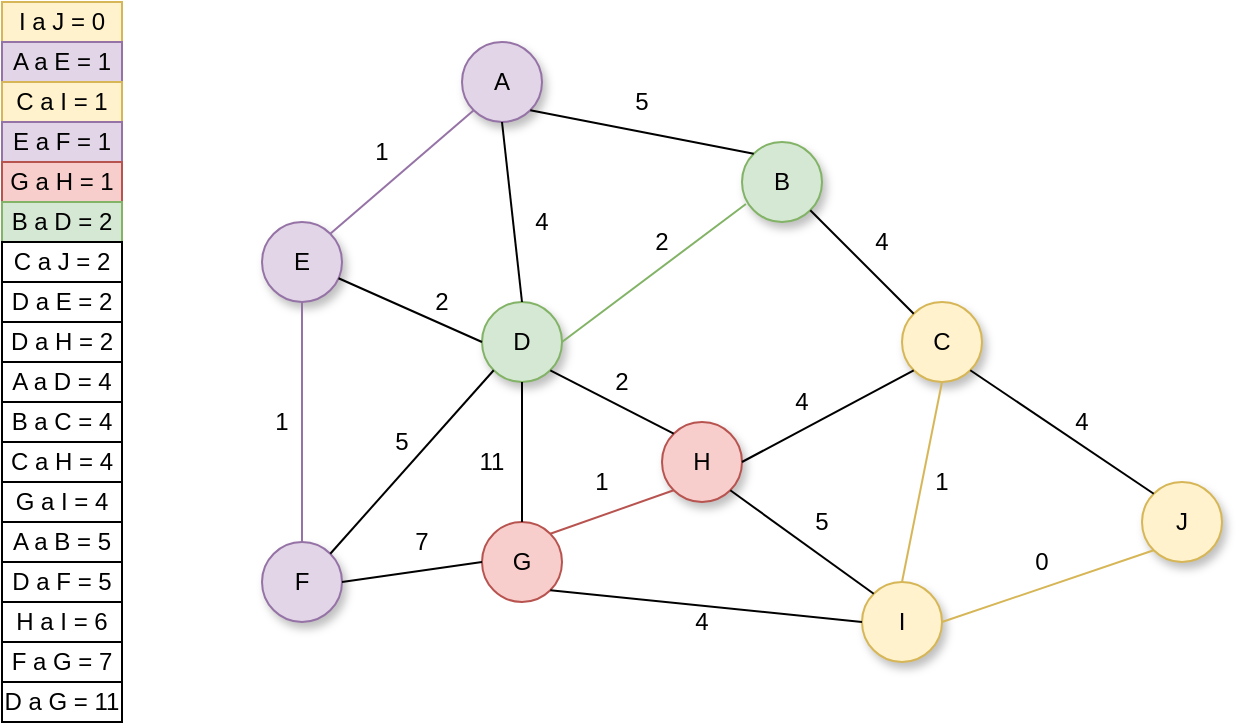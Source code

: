 <mxfile version="13.3.9" type="device"><diagram id="WfM65lhACO_H__CKuHZ-" name="Página-1"><mxGraphModel dx="835" dy="406" grid="1" gridSize="10" guides="1" tooltips="1" connect="1" arrows="1" fold="1" page="1" pageScale="1" pageWidth="850" pageHeight="1100" math="0" shadow="0"><root><mxCell id="0"/><mxCell id="1" parent="0"/><mxCell id="Jac7VLMFXZO0448CB0tv-1" value="" style="ellipse;whiteSpace=wrap;html=1;aspect=fixed;fillColor=#e1d5e7;strokeColor=#9673a6;shadow=1;" parent="1" vertex="1"><mxGeometry x="420" y="430" width="40" height="40" as="geometry"/></mxCell><mxCell id="Jac7VLMFXZO0448CB0tv-2" value="A" style="text;html=1;strokeColor=none;fillColor=none;align=center;verticalAlign=middle;whiteSpace=wrap;rounded=0;shadow=0;" parent="1" vertex="1"><mxGeometry x="430" y="440" width="20" height="20" as="geometry"/></mxCell><mxCell id="Jac7VLMFXZO0448CB0tv-3" value="" style="ellipse;whiteSpace=wrap;html=1;aspect=fixed;fillColor=#d5e8d4;strokeColor=#82b366;shadow=1;" parent="1" vertex="1"><mxGeometry x="560" y="480" width="40" height="40" as="geometry"/></mxCell><mxCell id="Jac7VLMFXZO0448CB0tv-4" value="B" style="text;html=1;strokeColor=none;fillColor=none;align=center;verticalAlign=middle;whiteSpace=wrap;rounded=0;shadow=0;" parent="1" vertex="1"><mxGeometry x="570" y="490" width="20" height="20" as="geometry"/></mxCell><mxCell id="Jac7VLMFXZO0448CB0tv-5" value="" style="ellipse;whiteSpace=wrap;html=1;aspect=fixed;fillColor=#e1d5e7;strokeColor=#9673a6;shadow=1;" parent="1" vertex="1"><mxGeometry x="320" y="520" width="40" height="40" as="geometry"/></mxCell><mxCell id="Jac7VLMFXZO0448CB0tv-6" value="E" style="text;html=1;strokeColor=none;fillColor=none;align=center;verticalAlign=middle;whiteSpace=wrap;rounded=0;shadow=0;" parent="1" vertex="1"><mxGeometry x="330" y="530" width="20" height="20" as="geometry"/></mxCell><mxCell id="Jac7VLMFXZO0448CB0tv-7" value="" style="ellipse;whiteSpace=wrap;html=1;aspect=fixed;fillColor=#d5e8d4;strokeColor=#82b366;shadow=1;" parent="1" vertex="1"><mxGeometry x="430" y="560" width="40" height="40" as="geometry"/></mxCell><mxCell id="Jac7VLMFXZO0448CB0tv-8" value="D" style="text;html=1;strokeColor=none;fillColor=none;align=center;verticalAlign=middle;whiteSpace=wrap;rounded=0;shadow=0;" parent="1" vertex="1"><mxGeometry x="440" y="570" width="20" height="20" as="geometry"/></mxCell><mxCell id="Jac7VLMFXZO0448CB0tv-9" value="" style="ellipse;whiteSpace=wrap;html=1;aspect=fixed;fillColor=#e1d5e7;strokeColor=#9673a6;shadow=1;" parent="1" vertex="1"><mxGeometry x="320" y="680" width="40" height="40" as="geometry"/></mxCell><mxCell id="Jac7VLMFXZO0448CB0tv-10" value="F" style="text;html=1;strokeColor=none;fillColor=none;align=center;verticalAlign=middle;whiteSpace=wrap;rounded=0;shadow=0;" parent="1" vertex="1"><mxGeometry x="330" y="690" width="20" height="20" as="geometry"/></mxCell><mxCell id="Jac7VLMFXZO0448CB0tv-11" value="" style="ellipse;whiteSpace=wrap;html=1;aspect=fixed;fillColor=#f8cecc;strokeColor=#b85450;shadow=0;" parent="1" vertex="1"><mxGeometry x="430" y="670" width="40" height="40" as="geometry"/></mxCell><mxCell id="Jac7VLMFXZO0448CB0tv-12" value="G" style="text;html=1;strokeColor=none;fillColor=none;align=center;verticalAlign=middle;whiteSpace=wrap;rounded=0;shadow=1;" parent="1" vertex="1"><mxGeometry x="440" y="680" width="20" height="20" as="geometry"/></mxCell><mxCell id="Jac7VLMFXZO0448CB0tv-13" value="" style="ellipse;whiteSpace=wrap;html=1;aspect=fixed;fillColor=#f8cecc;strokeColor=#b85450;shadow=1;" parent="1" vertex="1"><mxGeometry x="520" y="620" width="40" height="40" as="geometry"/></mxCell><mxCell id="Jac7VLMFXZO0448CB0tv-14" value="H" style="text;html=1;strokeColor=none;fillColor=none;align=center;verticalAlign=middle;whiteSpace=wrap;rounded=0;shadow=0;" parent="1" vertex="1"><mxGeometry x="530" y="630" width="20" height="20" as="geometry"/></mxCell><mxCell id="Jac7VLMFXZO0448CB0tv-15" value="" style="ellipse;whiteSpace=wrap;html=1;aspect=fixed;fillColor=#fff2cc;strokeColor=#d6b656;shadow=1;" parent="1" vertex="1"><mxGeometry x="640" y="560" width="40" height="40" as="geometry"/></mxCell><mxCell id="Jac7VLMFXZO0448CB0tv-16" value="C" style="text;html=1;strokeColor=none;fillColor=none;align=center;verticalAlign=middle;whiteSpace=wrap;rounded=0;shadow=1;" parent="1" vertex="1"><mxGeometry x="650" y="570" width="20" height="20" as="geometry"/></mxCell><mxCell id="Jac7VLMFXZO0448CB0tv-17" value="" style="ellipse;whiteSpace=wrap;html=1;aspect=fixed;fillColor=#fff2cc;strokeColor=#d6b656;shadow=1;" parent="1" vertex="1"><mxGeometry x="620" y="700" width="40" height="40" as="geometry"/></mxCell><mxCell id="Jac7VLMFXZO0448CB0tv-18" value="I" style="text;html=1;strokeColor=none;fillColor=none;align=center;verticalAlign=middle;whiteSpace=wrap;rounded=0;shadow=1;" parent="1" vertex="1"><mxGeometry x="630" y="710" width="20" height="20" as="geometry"/></mxCell><mxCell id="Jac7VLMFXZO0448CB0tv-19" value="" style="ellipse;whiteSpace=wrap;html=1;aspect=fixed;fillColor=#fff2cc;strokeColor=#d6b656;shadow=1;" parent="1" vertex="1"><mxGeometry x="760" y="650" width="40" height="40" as="geometry"/></mxCell><mxCell id="Jac7VLMFXZO0448CB0tv-20" value="J" style="text;html=1;strokeColor=none;fillColor=none;align=center;verticalAlign=middle;whiteSpace=wrap;rounded=0;shadow=1;" parent="1" vertex="1"><mxGeometry x="770" y="660" width="20" height="20" as="geometry"/></mxCell><mxCell id="Jac7VLMFXZO0448CB0tv-21" value="" style="endArrow=none;html=1;entryX=0;entryY=1;entryDx=0;entryDy=0;exitX=1;exitY=0;exitDx=0;exitDy=0;shadow=0;fillColor=#e1d5e7;strokeColor=#9673a6;" parent="1" source="Jac7VLMFXZO0448CB0tv-5" target="Jac7VLMFXZO0448CB0tv-1" edge="1"><mxGeometry width="50" height="50" relative="1" as="geometry"><mxPoint x="425" y="540" as="sourcePoint"/><mxPoint x="475" y="490" as="targetPoint"/></mxGeometry></mxCell><mxCell id="Jac7VLMFXZO0448CB0tv-22" value="" style="endArrow=none;html=1;entryX=0;entryY=0.5;entryDx=0;entryDy=0;shadow=0;" parent="1" source="Jac7VLMFXZO0448CB0tv-5" target="Jac7VLMFXZO0448CB0tv-7" edge="1"><mxGeometry width="50" height="50" relative="1" as="geometry"><mxPoint x="390" y="554" as="sourcePoint"/><mxPoint x="540" y="550" as="targetPoint"/></mxGeometry></mxCell><mxCell id="Jac7VLMFXZO0448CB0tv-23" value="" style="endArrow=none;html=1;exitX=1;exitY=0.5;exitDx=0;exitDy=0;entryX=0.049;entryY=0.775;entryDx=0;entryDy=0;entryPerimeter=0;shadow=0;fillColor=#d5e8d4;strokeColor=#82b366;" parent="1" source="Jac7VLMFXZO0448CB0tv-7" target="Jac7VLMFXZO0448CB0tv-3" edge="1"><mxGeometry width="50" height="50" relative="1" as="geometry"><mxPoint x="490" y="600" as="sourcePoint"/><mxPoint x="540" y="550" as="targetPoint"/></mxGeometry></mxCell><mxCell id="Jac7VLMFXZO0448CB0tv-26" value="" style="endArrow=none;html=1;exitX=0.5;exitY=1;exitDx=0;exitDy=0;entryX=0.5;entryY=0;entryDx=0;entryDy=0;shadow=0;fillColor=#e1d5e7;strokeColor=#9673a6;" parent="1" source="Jac7VLMFXZO0448CB0tv-5" target="Jac7VLMFXZO0448CB0tv-9" edge="1"><mxGeometry width="50" height="50" relative="1" as="geometry"><mxPoint x="490" y="600" as="sourcePoint"/><mxPoint x="540" y="550" as="targetPoint"/></mxGeometry></mxCell><mxCell id="Jac7VLMFXZO0448CB0tv-30" value="" style="endArrow=none;html=1;exitX=1;exitY=0;exitDx=0;exitDy=0;entryX=0;entryY=1;entryDx=0;entryDy=0;shadow=0;fillColor=#f8cecc;strokeColor=#b85450;" parent="1" source="Jac7VLMFXZO0448CB0tv-11" target="Jac7VLMFXZO0448CB0tv-13" edge="1"><mxGeometry width="50" height="50" relative="1" as="geometry"><mxPoint x="490" y="600" as="sourcePoint"/><mxPoint x="540" y="550" as="targetPoint"/></mxGeometry></mxCell><mxCell id="Jac7VLMFXZO0448CB0tv-31" value="" style="endArrow=none;html=1;entryX=0;entryY=0;entryDx=0;entryDy=0;exitX=1;exitY=1;exitDx=0;exitDy=0;shadow=0;" parent="1" source="Jac7VLMFXZO0448CB0tv-7" target="Jac7VLMFXZO0448CB0tv-13" edge="1"><mxGeometry width="50" height="50" relative="1" as="geometry"><mxPoint x="467" y="616" as="sourcePoint"/><mxPoint x="540" y="550" as="targetPoint"/></mxGeometry></mxCell><mxCell id="Jac7VLMFXZO0448CB0tv-33" value="" style="endArrow=none;html=1;entryX=0;entryY=0;entryDx=0;entryDy=0;exitX=1;exitY=1;exitDx=0;exitDy=0;shadow=0;" parent="1" source="Jac7VLMFXZO0448CB0tv-3" target="Jac7VLMFXZO0448CB0tv-15" edge="1"><mxGeometry width="50" height="50" relative="1" as="geometry"><mxPoint x="490" y="600" as="sourcePoint"/><mxPoint x="540" y="550" as="targetPoint"/></mxGeometry></mxCell><mxCell id="Jac7VLMFXZO0448CB0tv-36" value="" style="endArrow=none;html=1;exitX=0.5;exitY=0;exitDx=0;exitDy=0;entryX=0.5;entryY=1;entryDx=0;entryDy=0;shadow=0;fillColor=#fff2cc;strokeColor=#d6b656;" parent="1" source="Jac7VLMFXZO0448CB0tv-17" target="Jac7VLMFXZO0448CB0tv-15" edge="1"><mxGeometry width="50" height="50" relative="1" as="geometry"><mxPoint x="490" y="620" as="sourcePoint"/><mxPoint x="540" y="570" as="targetPoint"/></mxGeometry></mxCell><mxCell id="Jac7VLMFXZO0448CB0tv-37" value="" style="endArrow=none;html=1;exitX=1;exitY=0.5;exitDx=0;exitDy=0;entryX=0;entryY=1;entryDx=0;entryDy=0;shadow=0;fillColor=#fff2cc;strokeColor=#d6b656;" parent="1" source="Jac7VLMFXZO0448CB0tv-17" target="Jac7VLMFXZO0448CB0tv-19" edge="1"><mxGeometry width="50" height="50" relative="1" as="geometry"><mxPoint x="570" y="620" as="sourcePoint"/><mxPoint x="620" y="570" as="targetPoint"/></mxGeometry></mxCell><mxCell id="Jac7VLMFXZO0448CB0tv-39" value="1" style="text;html=1;strokeColor=none;fillColor=none;align=center;verticalAlign=middle;whiteSpace=wrap;rounded=0;shadow=0;" parent="1" vertex="1"><mxGeometry x="370" y="480" width="20" height="10" as="geometry"/></mxCell><mxCell id="Jac7VLMFXZO0448CB0tv-40" value="2" style="text;html=1;strokeColor=none;fillColor=none;align=center;verticalAlign=middle;whiteSpace=wrap;rounded=0;shadow=0;" parent="1" vertex="1"><mxGeometry x="400" y="550" width="20" height="20" as="geometry"/></mxCell><mxCell id="Jac7VLMFXZO0448CB0tv-44" value="2" style="text;html=1;strokeColor=none;fillColor=none;align=center;verticalAlign=middle;whiteSpace=wrap;rounded=0;shadow=0;" parent="1" vertex="1"><mxGeometry x="510" y="520" width="20" height="20" as="geometry"/></mxCell><mxCell id="Jac7VLMFXZO0448CB0tv-45" value="1&lt;span style=&quot;color: rgba(0 , 0 , 0 , 0) ; font-family: monospace ; font-size: 0px&quot;&gt;%3CmxGraphModel%3E%3Croot%3E%3CmxCell%20id%3D%220%22%2F%3E%3CmxCell%20id%3D%221%22%20parent%3D%220%22%2F%3E%3CmxCell%20id%3D%222%22%20value%3D%225%26lt%3Bspan%20style%3D%26quot%3Bcolor%3A%20rgba(0%20%2C%200%20%2C%200%20%2C%200)%20%3B%20font-family%3A%20monospace%20%3B%20font-size%3A%200px%26quot%3B%26gt%3B%253CmxGraphModel%253E%253Croot%253E%253CmxCell%2520id%253D%25220%2522%252F%253E%253CmxCell%2520id%253D%25221%2522%2520parent%253D%25220%2522%252F%253E%253CmxCell%2520id%253D%25222%2522%2520value%253D%25222%2522%2520style%253D%2522text%253Bhtml%253D1%253BstrokeColor%253Dnone%253BfillColor%253Dnone%253Balign%253Dcenter%253BverticalAlign%253Dmiddle%253BwhiteSpace%253Dwrap%253Brounded%253D0%253B%2522%2520vertex%253D%25221%2522%2520parent%253D%25221%2522%253E%253CmxGeometry%2520x%253D%2522400%2522%2520y%253D%2522550%2522%2520width%253D%252220%2522%2520height%253D%252220%2522%2520as%253D%2522geometry%2522%252F%253E%253C%252FmxCell%253E%253C%252Froot%253E%253C%252FmxGraphModel%253E%26lt%3B%2Fspan%26gt%3B%22%20style%3D%22text%3Bhtml%3D1%3BstrokeColor%3Dnone%3BfillColor%3Dnone%3Balign%3Dcenter%3BverticalAlign%3Dmiddle%3BwhiteSpace%3Dwrap%3Brounded%3D0%3B%22%20vertex%3D%221%22%20parent%3D%221%22%3E%3CmxGeometry%20x%3D%22500%22%20y%3D%22460%22%20width%3D%2220%22%20height%3D%2220%22%20as%3D%22geometry%22%2F%3E%3C%2FmxCell%3E%3C%2Froot%3E%3C%2FmxGraphModel%3E&lt;/span&gt;" style="text;html=1;strokeColor=none;fillColor=none;align=center;verticalAlign=middle;whiteSpace=wrap;rounded=0;shadow=0;" parent="1" vertex="1"><mxGeometry x="320" y="610" width="20" height="20" as="geometry"/></mxCell><mxCell id="Jac7VLMFXZO0448CB0tv-49" value="2" style="text;html=1;strokeColor=none;fillColor=none;align=center;verticalAlign=middle;whiteSpace=wrap;rounded=0;shadow=0;" parent="1" vertex="1"><mxGeometry x="490" y="590" width="20" height="20" as="geometry"/></mxCell><mxCell id="Jac7VLMFXZO0448CB0tv-50" value="1" style="text;html=1;strokeColor=none;fillColor=none;align=center;verticalAlign=middle;whiteSpace=wrap;rounded=0;shadow=0;" parent="1" vertex="1"><mxGeometry x="480" y="640" width="20" height="20" as="geometry"/></mxCell><mxCell id="Jac7VLMFXZO0448CB0tv-54" value="4" style="text;html=1;strokeColor=none;fillColor=none;align=center;verticalAlign=middle;whiteSpace=wrap;rounded=0;shadow=0;" parent="1" vertex="1"><mxGeometry x="620" y="520" width="20" height="20" as="geometry"/></mxCell><mxCell id="Jac7VLMFXZO0448CB0tv-55" value="1" style="text;html=1;strokeColor=none;fillColor=none;align=center;verticalAlign=middle;whiteSpace=wrap;rounded=0;shadow=0;" parent="1" vertex="1"><mxGeometry x="650" y="640" width="20" height="20" as="geometry"/></mxCell><mxCell id="Jac7VLMFXZO0448CB0tv-56" value="0" style="text;html=1;strokeColor=none;fillColor=none;align=center;verticalAlign=middle;whiteSpace=wrap;rounded=0;shadow=0;" parent="1" vertex="1"><mxGeometry x="700" y="680" width="20" height="20" as="geometry"/></mxCell><mxCell id="bVVyVDhJJn6dIHTh-oWF-1" value="" style="endArrow=none;html=1;exitX=0.5;exitY=0;exitDx=0;exitDy=0;entryX=0.5;entryY=1;entryDx=0;entryDy=0;" edge="1" parent="1" source="Jac7VLMFXZO0448CB0tv-7" target="Jac7VLMFXZO0448CB0tv-1"><mxGeometry width="50" height="50" relative="1" as="geometry"><mxPoint x="510" y="590" as="sourcePoint"/><mxPoint x="560" y="540" as="targetPoint"/></mxGeometry></mxCell><mxCell id="bVVyVDhJJn6dIHTh-oWF-2" value="" style="endArrow=none;html=1;exitX=1;exitY=1;exitDx=0;exitDy=0;entryX=0;entryY=0;entryDx=0;entryDy=0;" edge="1" parent="1" source="Jac7VLMFXZO0448CB0tv-1" target="Jac7VLMFXZO0448CB0tv-3"><mxGeometry width="50" height="50" relative="1" as="geometry"><mxPoint x="510" y="590" as="sourcePoint"/><mxPoint x="560" y="540" as="targetPoint"/></mxGeometry></mxCell><mxCell id="bVVyVDhJJn6dIHTh-oWF-3" value="" style="endArrow=none;html=1;exitX=1;exitY=0.5;exitDx=0;exitDy=0;entryX=0;entryY=0.5;entryDx=0;entryDy=0;" edge="1" parent="1" source="Jac7VLMFXZO0448CB0tv-9" target="Jac7VLMFXZO0448CB0tv-11"><mxGeometry width="50" height="50" relative="1" as="geometry"><mxPoint x="510" y="590" as="sourcePoint"/><mxPoint x="560" y="540" as="targetPoint"/></mxGeometry></mxCell><mxCell id="bVVyVDhJJn6dIHTh-oWF-4" value="" style="endArrow=none;html=1;exitX=1;exitY=0;exitDx=0;exitDy=0;entryX=0;entryY=1;entryDx=0;entryDy=0;" edge="1" parent="1" source="Jac7VLMFXZO0448CB0tv-9" target="Jac7VLMFXZO0448CB0tv-7"><mxGeometry width="50" height="50" relative="1" as="geometry"><mxPoint x="510" y="590" as="sourcePoint"/><mxPoint x="560" y="540" as="targetPoint"/></mxGeometry></mxCell><mxCell id="bVVyVDhJJn6dIHTh-oWF-5" value="" style="endArrow=none;html=1;exitX=0.5;exitY=0;exitDx=0;exitDy=0;entryX=0.5;entryY=1;entryDx=0;entryDy=0;" edge="1" parent="1" source="Jac7VLMFXZO0448CB0tv-11" target="Jac7VLMFXZO0448CB0tv-7"><mxGeometry width="50" height="50" relative="1" as="geometry"><mxPoint x="510" y="590" as="sourcePoint"/><mxPoint x="560" y="540" as="targetPoint"/></mxGeometry></mxCell><mxCell id="bVVyVDhJJn6dIHTh-oWF-6" value="" style="endArrow=none;html=1;exitX=1;exitY=0.5;exitDx=0;exitDy=0;entryX=0;entryY=1;entryDx=0;entryDy=0;" edge="1" parent="1" source="Jac7VLMFXZO0448CB0tv-13" target="Jac7VLMFXZO0448CB0tv-15"><mxGeometry width="50" height="50" relative="1" as="geometry"><mxPoint x="510" y="590" as="sourcePoint"/><mxPoint x="560" y="540" as="targetPoint"/></mxGeometry></mxCell><mxCell id="bVVyVDhJJn6dIHTh-oWF-7" value="" style="endArrow=none;html=1;exitX=1;exitY=1;exitDx=0;exitDy=0;entryX=0;entryY=0.5;entryDx=0;entryDy=0;" edge="1" parent="1" source="Jac7VLMFXZO0448CB0tv-11" target="Jac7VLMFXZO0448CB0tv-17"><mxGeometry width="50" height="50" relative="1" as="geometry"><mxPoint x="510" y="590" as="sourcePoint"/><mxPoint x="560" y="540" as="targetPoint"/></mxGeometry></mxCell><mxCell id="bVVyVDhJJn6dIHTh-oWF-8" value="" style="endArrow=none;html=1;exitX=1;exitY=1;exitDx=0;exitDy=0;entryX=0;entryY=0;entryDx=0;entryDy=0;" edge="1" parent="1" source="Jac7VLMFXZO0448CB0tv-13" target="Jac7VLMFXZO0448CB0tv-17"><mxGeometry width="50" height="50" relative="1" as="geometry"><mxPoint x="510" y="590" as="sourcePoint"/><mxPoint x="560" y="540" as="targetPoint"/></mxGeometry></mxCell><mxCell id="bVVyVDhJJn6dIHTh-oWF-9" value="" style="endArrow=none;html=1;exitX=1;exitY=1;exitDx=0;exitDy=0;entryX=0;entryY=0;entryDx=0;entryDy=0;" edge="1" parent="1" source="Jac7VLMFXZO0448CB0tv-15" target="Jac7VLMFXZO0448CB0tv-19"><mxGeometry width="50" height="50" relative="1" as="geometry"><mxPoint x="510" y="590" as="sourcePoint"/><mxPoint x="560" y="540" as="targetPoint"/></mxGeometry></mxCell><mxCell id="bVVyVDhJJn6dIHTh-oWF-10" value="4" style="text;html=1;strokeColor=none;fillColor=none;align=center;verticalAlign=middle;whiteSpace=wrap;rounded=0;shadow=0;" vertex="1" parent="1"><mxGeometry x="450" y="510" width="20" height="20" as="geometry"/></mxCell><mxCell id="bVVyVDhJJn6dIHTh-oWF-11" value="5" style="text;html=1;strokeColor=none;fillColor=none;align=center;verticalAlign=middle;whiteSpace=wrap;rounded=0;shadow=0;" vertex="1" parent="1"><mxGeometry x="500" y="450" width="20" height="20" as="geometry"/></mxCell><mxCell id="bVVyVDhJJn6dIHTh-oWF-12" value="5&lt;span style=&quot;color: rgba(0 , 0 , 0 , 0) ; font-family: monospace ; font-size: 0px&quot;&gt;%3CmxGraphModel%3E%3Croot%3E%3CmxCell%20id%3D%220%22%2F%3E%3CmxCell%20id%3D%221%22%20parent%3D%220%22%2F%3E%3CmxCell%20id%3D%222%22%20value%3D%224%22%20style%3D%22text%3Bhtml%3D1%3BstrokeColor%3Dnone%3BfillColor%3Dnone%3Balign%3Dcenter%3BverticalAlign%3Dmiddle%3BwhiteSpace%3Dwrap%3Brounded%3D0%3Bshadow%3D0%3B%22%20vertex%3D%221%22%20parent%3D%221%22%3E%3CmxGeometry%20x%3D%22450%22%20y%3D%22510%22%20width%3D%2220%22%20height%3D%2220%22%20as%3D%22geometry%22%2F%3E%3C%2FmxCell%3E%3C%2Froot%3E%3C%2FmxGraphModel%3E&lt;/span&gt;" style="text;html=1;strokeColor=none;fillColor=none;align=center;verticalAlign=middle;whiteSpace=wrap;rounded=0;shadow=0;" vertex="1" parent="1"><mxGeometry x="380" y="620" width="20" height="20" as="geometry"/></mxCell><mxCell id="bVVyVDhJJn6dIHTh-oWF-13" value="7" style="text;html=1;strokeColor=none;fillColor=none;align=center;verticalAlign=middle;whiteSpace=wrap;rounded=0;shadow=0;" vertex="1" parent="1"><mxGeometry x="390" y="670" width="20" height="20" as="geometry"/></mxCell><mxCell id="bVVyVDhJJn6dIHTh-oWF-14" value="11" style="text;html=1;strokeColor=none;fillColor=none;align=center;verticalAlign=middle;whiteSpace=wrap;rounded=0;shadow=0;" vertex="1" parent="1"><mxGeometry x="425" y="630" width="20" height="20" as="geometry"/></mxCell><mxCell id="bVVyVDhJJn6dIHTh-oWF-15" value="4" style="text;html=1;strokeColor=none;fillColor=none;align=center;verticalAlign=middle;whiteSpace=wrap;rounded=0;shadow=0;" vertex="1" parent="1"><mxGeometry x="580" y="600" width="20" height="20" as="geometry"/></mxCell><mxCell id="bVVyVDhJJn6dIHTh-oWF-16" value="4" style="text;html=1;strokeColor=none;fillColor=none;align=center;verticalAlign=middle;whiteSpace=wrap;rounded=0;shadow=0;" vertex="1" parent="1"><mxGeometry x="530" y="710" width="20" height="20" as="geometry"/></mxCell><mxCell id="bVVyVDhJJn6dIHTh-oWF-17" value="5" style="text;html=1;strokeColor=none;fillColor=none;align=center;verticalAlign=middle;whiteSpace=wrap;rounded=0;shadow=0;" vertex="1" parent="1"><mxGeometry x="590" y="660" width="20" height="20" as="geometry"/></mxCell><mxCell id="bVVyVDhJJn6dIHTh-oWF-18" value="4" style="text;html=1;strokeColor=none;fillColor=none;align=center;verticalAlign=middle;whiteSpace=wrap;rounded=0;shadow=0;" vertex="1" parent="1"><mxGeometry x="720" y="610" width="20" height="20" as="geometry"/></mxCell><mxCell id="bVVyVDhJJn6dIHTh-oWF-21" value="" style="shape=table;html=1;whiteSpace=wrap;startSize=0;container=1;collapsible=0;childLayout=tableLayout;fillColor=#fff2cc;strokeColor=#d6b656;" vertex="1" parent="1"><mxGeometry x="190" y="410" width="60" height="20" as="geometry"/></mxCell><mxCell id="bVVyVDhJJn6dIHTh-oWF-22" value="" style="shape=partialRectangle;html=1;whiteSpace=wrap;collapsible=0;dropTarget=0;pointerEvents=0;fillColor=none;top=0;left=0;bottom=0;right=0;points=[[0,0.5],[1,0.5]];portConstraint=eastwest;" vertex="1" parent="bVVyVDhJJn6dIHTh-oWF-21"><mxGeometry width="60" height="20" as="geometry"/></mxCell><mxCell id="bVVyVDhJJn6dIHTh-oWF-23" value="I a J = 0" style="shape=partialRectangle;html=1;whiteSpace=wrap;connectable=0;overflow=hidden;fillColor=none;top=0;left=0;bottom=0;right=0;" vertex="1" parent="bVVyVDhJJn6dIHTh-oWF-22"><mxGeometry width="60" height="20" as="geometry"/></mxCell><mxCell id="bVVyVDhJJn6dIHTh-oWF-25" value="" style="shape=table;html=1;whiteSpace=wrap;startSize=0;container=1;collapsible=0;childLayout=tableLayout;fillColor=#e1d5e7;strokeColor=#9673a6;" vertex="1" parent="1"><mxGeometry x="190" y="430" width="60" height="20" as="geometry"/></mxCell><mxCell id="bVVyVDhJJn6dIHTh-oWF-26" value="" style="shape=partialRectangle;html=1;whiteSpace=wrap;collapsible=0;dropTarget=0;pointerEvents=0;fillColor=none;top=0;left=0;bottom=0;right=0;points=[[0,0.5],[1,0.5]];portConstraint=eastwest;" vertex="1" parent="bVVyVDhJJn6dIHTh-oWF-25"><mxGeometry width="60" height="20" as="geometry"/></mxCell><mxCell id="bVVyVDhJJn6dIHTh-oWF-27" value="A a E = 1" style="shape=partialRectangle;html=1;whiteSpace=wrap;connectable=0;overflow=hidden;fillColor=none;top=0;left=0;bottom=0;right=0;" vertex="1" parent="bVVyVDhJJn6dIHTh-oWF-26"><mxGeometry width="60" height="20" as="geometry"/></mxCell><mxCell id="bVVyVDhJJn6dIHTh-oWF-30" value="" style="shape=table;html=1;whiteSpace=wrap;startSize=0;container=1;collapsible=0;childLayout=tableLayout;fillColor=#fff2cc;strokeColor=#d6b656;" vertex="1" parent="1"><mxGeometry x="190" y="450" width="60" height="20" as="geometry"/></mxCell><mxCell id="bVVyVDhJJn6dIHTh-oWF-31" value="" style="shape=partialRectangle;html=1;whiteSpace=wrap;collapsible=0;dropTarget=0;pointerEvents=0;fillColor=none;top=0;left=0;bottom=0;right=0;points=[[0,0.5],[1,0.5]];portConstraint=eastwest;" vertex="1" parent="bVVyVDhJJn6dIHTh-oWF-30"><mxGeometry width="60" height="20" as="geometry"/></mxCell><mxCell id="bVVyVDhJJn6dIHTh-oWF-32" value="C a I = 1" style="shape=partialRectangle;html=1;whiteSpace=wrap;connectable=0;overflow=hidden;fillColor=none;top=0;left=0;bottom=0;right=0;" vertex="1" parent="bVVyVDhJJn6dIHTh-oWF-31"><mxGeometry width="60" height="20" as="geometry"/></mxCell><mxCell id="bVVyVDhJJn6dIHTh-oWF-33" value="" style="shape=table;html=1;whiteSpace=wrap;startSize=0;container=1;collapsible=0;childLayout=tableLayout;fillColor=#e1d5e7;strokeColor=#9673a6;" vertex="1" parent="1"><mxGeometry x="190" y="470" width="60" height="20" as="geometry"/></mxCell><mxCell id="bVVyVDhJJn6dIHTh-oWF-34" value="" style="shape=partialRectangle;html=1;whiteSpace=wrap;collapsible=0;dropTarget=0;pointerEvents=0;fillColor=none;top=0;left=0;bottom=0;right=0;points=[[0,0.5],[1,0.5]];portConstraint=eastwest;" vertex="1" parent="bVVyVDhJJn6dIHTh-oWF-33"><mxGeometry width="60" height="20" as="geometry"/></mxCell><mxCell id="bVVyVDhJJn6dIHTh-oWF-35" value="E a F = 1" style="shape=partialRectangle;html=1;whiteSpace=wrap;connectable=0;overflow=hidden;fillColor=none;top=0;left=0;bottom=0;right=0;" vertex="1" parent="bVVyVDhJJn6dIHTh-oWF-34"><mxGeometry width="60" height="20" as="geometry"/></mxCell><mxCell id="bVVyVDhJJn6dIHTh-oWF-36" value="" style="shape=table;html=1;whiteSpace=wrap;startSize=0;container=1;collapsible=0;childLayout=tableLayout;fillColor=#f8cecc;strokeColor=#b85450;" vertex="1" parent="1"><mxGeometry x="190" y="490" width="60" height="20" as="geometry"/></mxCell><mxCell id="bVVyVDhJJn6dIHTh-oWF-37" value="" style="shape=partialRectangle;html=1;whiteSpace=wrap;collapsible=0;dropTarget=0;pointerEvents=0;fillColor=none;top=0;left=0;bottom=0;right=0;points=[[0,0.5],[1,0.5]];portConstraint=eastwest;" vertex="1" parent="bVVyVDhJJn6dIHTh-oWF-36"><mxGeometry width="60" height="20" as="geometry"/></mxCell><mxCell id="bVVyVDhJJn6dIHTh-oWF-38" value="G a H = 1" style="shape=partialRectangle;html=1;whiteSpace=wrap;connectable=0;overflow=hidden;fillColor=none;top=0;left=0;bottom=0;right=0;" vertex="1" parent="bVVyVDhJJn6dIHTh-oWF-37"><mxGeometry width="60" height="20" as="geometry"/></mxCell><mxCell id="bVVyVDhJJn6dIHTh-oWF-39" value="" style="shape=table;html=1;whiteSpace=wrap;startSize=0;container=1;collapsible=0;childLayout=tableLayout;fillColor=#d5e8d4;strokeColor=#82b366;" vertex="1" parent="1"><mxGeometry x="190" y="510" width="60" height="20" as="geometry"/></mxCell><mxCell id="bVVyVDhJJn6dIHTh-oWF-40" value="" style="shape=partialRectangle;html=1;whiteSpace=wrap;collapsible=0;dropTarget=0;pointerEvents=0;fillColor=none;top=0;left=0;bottom=0;right=0;points=[[0,0.5],[1,0.5]];portConstraint=eastwest;" vertex="1" parent="bVVyVDhJJn6dIHTh-oWF-39"><mxGeometry width="60" height="20" as="geometry"/></mxCell><mxCell id="bVVyVDhJJn6dIHTh-oWF-41" value="B a D = 2" style="shape=partialRectangle;html=1;whiteSpace=wrap;connectable=0;overflow=hidden;fillColor=none;top=0;left=0;bottom=0;right=0;" vertex="1" parent="bVVyVDhJJn6dIHTh-oWF-40"><mxGeometry width="60" height="20" as="geometry"/></mxCell><mxCell id="bVVyVDhJJn6dIHTh-oWF-42" value="" style="shape=table;html=1;whiteSpace=wrap;startSize=0;container=1;collapsible=0;childLayout=tableLayout;" vertex="1" parent="1"><mxGeometry x="190" y="530" width="60" height="20" as="geometry"/></mxCell><mxCell id="bVVyVDhJJn6dIHTh-oWF-43" value="" style="shape=partialRectangle;html=1;whiteSpace=wrap;collapsible=0;dropTarget=0;pointerEvents=0;fillColor=none;top=0;left=0;bottom=0;right=0;points=[[0,0.5],[1,0.5]];portConstraint=eastwest;" vertex="1" parent="bVVyVDhJJn6dIHTh-oWF-42"><mxGeometry width="60" height="20" as="geometry"/></mxCell><mxCell id="bVVyVDhJJn6dIHTh-oWF-44" value="C a J = 2" style="shape=partialRectangle;html=1;whiteSpace=wrap;connectable=0;overflow=hidden;fillColor=none;top=0;left=0;bottom=0;right=0;" vertex="1" parent="bVVyVDhJJn6dIHTh-oWF-43"><mxGeometry width="60" height="20" as="geometry"/></mxCell><mxCell id="bVVyVDhJJn6dIHTh-oWF-45" value="" style="shape=table;html=1;whiteSpace=wrap;startSize=0;container=1;collapsible=0;childLayout=tableLayout;" vertex="1" parent="1"><mxGeometry x="190" y="550" width="60" height="20" as="geometry"/></mxCell><mxCell id="bVVyVDhJJn6dIHTh-oWF-46" value="" style="shape=partialRectangle;html=1;whiteSpace=wrap;collapsible=0;dropTarget=0;pointerEvents=0;fillColor=none;top=0;left=0;bottom=0;right=0;points=[[0,0.5],[1,0.5]];portConstraint=eastwest;" vertex="1" parent="bVVyVDhJJn6dIHTh-oWF-45"><mxGeometry width="60" height="20" as="geometry"/></mxCell><mxCell id="bVVyVDhJJn6dIHTh-oWF-47" value="D a E = 2" style="shape=partialRectangle;html=1;whiteSpace=wrap;connectable=0;overflow=hidden;fillColor=none;top=0;left=0;bottom=0;right=0;" vertex="1" parent="bVVyVDhJJn6dIHTh-oWF-46"><mxGeometry width="60" height="20" as="geometry"/></mxCell><mxCell id="bVVyVDhJJn6dIHTh-oWF-48" value="" style="shape=table;html=1;whiteSpace=wrap;startSize=0;container=1;collapsible=0;childLayout=tableLayout;" vertex="1" parent="1"><mxGeometry x="190" y="570" width="60" height="20" as="geometry"/></mxCell><mxCell id="bVVyVDhJJn6dIHTh-oWF-49" value="" style="shape=partialRectangle;html=1;whiteSpace=wrap;collapsible=0;dropTarget=0;pointerEvents=0;fillColor=none;top=0;left=0;bottom=0;right=0;points=[[0,0.5],[1,0.5]];portConstraint=eastwest;" vertex="1" parent="bVVyVDhJJn6dIHTh-oWF-48"><mxGeometry width="60" height="20" as="geometry"/></mxCell><mxCell id="bVVyVDhJJn6dIHTh-oWF-50" value="D a H = 2" style="shape=partialRectangle;html=1;whiteSpace=wrap;connectable=0;overflow=hidden;fillColor=none;top=0;left=0;bottom=0;right=0;" vertex="1" parent="bVVyVDhJJn6dIHTh-oWF-49"><mxGeometry width="60" height="20" as="geometry"/></mxCell><mxCell id="bVVyVDhJJn6dIHTh-oWF-51" value="" style="shape=table;html=1;whiteSpace=wrap;startSize=0;container=1;collapsible=0;childLayout=tableLayout;" vertex="1" parent="1"><mxGeometry x="190" y="590" width="60" height="20" as="geometry"/></mxCell><mxCell id="bVVyVDhJJn6dIHTh-oWF-52" value="" style="shape=partialRectangle;html=1;whiteSpace=wrap;collapsible=0;dropTarget=0;pointerEvents=0;fillColor=none;top=0;left=0;bottom=0;right=0;points=[[0,0.5],[1,0.5]];portConstraint=eastwest;" vertex="1" parent="bVVyVDhJJn6dIHTh-oWF-51"><mxGeometry width="60" height="20" as="geometry"/></mxCell><mxCell id="bVVyVDhJJn6dIHTh-oWF-53" value="A a D = 4" style="shape=partialRectangle;html=1;whiteSpace=wrap;connectable=0;overflow=hidden;fillColor=none;top=0;left=0;bottom=0;right=0;" vertex="1" parent="bVVyVDhJJn6dIHTh-oWF-52"><mxGeometry width="60" height="20" as="geometry"/></mxCell><mxCell id="bVVyVDhJJn6dIHTh-oWF-54" value="" style="shape=table;html=1;whiteSpace=wrap;startSize=0;container=1;collapsible=0;childLayout=tableLayout;" vertex="1" parent="1"><mxGeometry x="190" y="610" width="60" height="20" as="geometry"/></mxCell><mxCell id="bVVyVDhJJn6dIHTh-oWF-55" value="" style="shape=partialRectangle;html=1;whiteSpace=wrap;collapsible=0;dropTarget=0;pointerEvents=0;fillColor=none;top=0;left=0;bottom=0;right=0;points=[[0,0.5],[1,0.5]];portConstraint=eastwest;" vertex="1" parent="bVVyVDhJJn6dIHTh-oWF-54"><mxGeometry width="60" height="20" as="geometry"/></mxCell><mxCell id="bVVyVDhJJn6dIHTh-oWF-56" value="B a C = 4" style="shape=partialRectangle;html=1;whiteSpace=wrap;connectable=0;overflow=hidden;fillColor=none;top=0;left=0;bottom=0;right=0;" vertex="1" parent="bVVyVDhJJn6dIHTh-oWF-55"><mxGeometry width="60" height="20" as="geometry"/></mxCell><mxCell id="bVVyVDhJJn6dIHTh-oWF-57" value="" style="shape=table;html=1;whiteSpace=wrap;startSize=0;container=1;collapsible=0;childLayout=tableLayout;" vertex="1" parent="1"><mxGeometry x="190" y="630" width="60" height="20" as="geometry"/></mxCell><mxCell id="bVVyVDhJJn6dIHTh-oWF-58" value="" style="shape=partialRectangle;html=1;whiteSpace=wrap;collapsible=0;dropTarget=0;pointerEvents=0;fillColor=none;top=0;left=0;bottom=0;right=0;points=[[0,0.5],[1,0.5]];portConstraint=eastwest;" vertex="1" parent="bVVyVDhJJn6dIHTh-oWF-57"><mxGeometry width="60" height="20" as="geometry"/></mxCell><mxCell id="bVVyVDhJJn6dIHTh-oWF-59" value="C a H = 4" style="shape=partialRectangle;html=1;whiteSpace=wrap;connectable=0;overflow=hidden;fillColor=none;top=0;left=0;bottom=0;right=0;" vertex="1" parent="bVVyVDhJJn6dIHTh-oWF-58"><mxGeometry width="60" height="20" as="geometry"/></mxCell><mxCell id="bVVyVDhJJn6dIHTh-oWF-60" value="" style="shape=table;html=1;whiteSpace=wrap;startSize=0;container=1;collapsible=0;childLayout=tableLayout;" vertex="1" parent="1"><mxGeometry x="190" y="650" width="60" height="20" as="geometry"/></mxCell><mxCell id="bVVyVDhJJn6dIHTh-oWF-61" value="" style="shape=partialRectangle;html=1;whiteSpace=wrap;collapsible=0;dropTarget=0;pointerEvents=0;fillColor=none;top=0;left=0;bottom=0;right=0;points=[[0,0.5],[1,0.5]];portConstraint=eastwest;" vertex="1" parent="bVVyVDhJJn6dIHTh-oWF-60"><mxGeometry width="60" height="20" as="geometry"/></mxCell><mxCell id="bVVyVDhJJn6dIHTh-oWF-62" value="G a I = 4" style="shape=partialRectangle;html=1;whiteSpace=wrap;connectable=0;overflow=hidden;fillColor=none;top=0;left=0;bottom=0;right=0;" vertex="1" parent="bVVyVDhJJn6dIHTh-oWF-61"><mxGeometry width="60" height="20" as="geometry"/></mxCell><mxCell id="bVVyVDhJJn6dIHTh-oWF-63" value="" style="shape=table;html=1;whiteSpace=wrap;startSize=0;container=1;collapsible=0;childLayout=tableLayout;" vertex="1" parent="1"><mxGeometry x="190" y="670" width="60" height="20" as="geometry"/></mxCell><mxCell id="bVVyVDhJJn6dIHTh-oWF-64" value="" style="shape=partialRectangle;html=1;whiteSpace=wrap;collapsible=0;dropTarget=0;pointerEvents=0;fillColor=none;top=0;left=0;bottom=0;right=0;points=[[0,0.5],[1,0.5]];portConstraint=eastwest;" vertex="1" parent="bVVyVDhJJn6dIHTh-oWF-63"><mxGeometry width="60" height="20" as="geometry"/></mxCell><mxCell id="bVVyVDhJJn6dIHTh-oWF-65" value="A a B = 5" style="shape=partialRectangle;html=1;whiteSpace=wrap;connectable=0;overflow=hidden;fillColor=none;top=0;left=0;bottom=0;right=0;" vertex="1" parent="bVVyVDhJJn6dIHTh-oWF-64"><mxGeometry width="60" height="20" as="geometry"/></mxCell><mxCell id="bVVyVDhJJn6dIHTh-oWF-66" value="" style="shape=table;html=1;whiteSpace=wrap;startSize=0;container=1;collapsible=0;childLayout=tableLayout;" vertex="1" parent="1"><mxGeometry x="190" y="690" width="60" height="20" as="geometry"/></mxCell><mxCell id="bVVyVDhJJn6dIHTh-oWF-67" value="" style="shape=partialRectangle;html=1;whiteSpace=wrap;collapsible=0;dropTarget=0;pointerEvents=0;fillColor=none;top=0;left=0;bottom=0;right=0;points=[[0,0.5],[1,0.5]];portConstraint=eastwest;" vertex="1" parent="bVVyVDhJJn6dIHTh-oWF-66"><mxGeometry width="60" height="20" as="geometry"/></mxCell><mxCell id="bVVyVDhJJn6dIHTh-oWF-68" value="D a F = 5" style="shape=partialRectangle;html=1;whiteSpace=wrap;connectable=0;overflow=hidden;fillColor=none;top=0;left=0;bottom=0;right=0;" vertex="1" parent="bVVyVDhJJn6dIHTh-oWF-67"><mxGeometry width="60" height="20" as="geometry"/></mxCell><mxCell id="bVVyVDhJJn6dIHTh-oWF-69" value="" style="shape=table;html=1;whiteSpace=wrap;startSize=0;container=1;collapsible=0;childLayout=tableLayout;" vertex="1" parent="1"><mxGeometry x="190" y="710" width="60" height="20" as="geometry"/></mxCell><mxCell id="bVVyVDhJJn6dIHTh-oWF-70" value="" style="shape=partialRectangle;html=1;whiteSpace=wrap;collapsible=0;dropTarget=0;pointerEvents=0;fillColor=none;top=0;left=0;bottom=0;right=0;points=[[0,0.5],[1,0.5]];portConstraint=eastwest;" vertex="1" parent="bVVyVDhJJn6dIHTh-oWF-69"><mxGeometry width="60" height="20" as="geometry"/></mxCell><mxCell id="bVVyVDhJJn6dIHTh-oWF-71" value="H a I = 6" style="shape=partialRectangle;html=1;whiteSpace=wrap;connectable=0;overflow=hidden;fillColor=none;top=0;left=0;bottom=0;right=0;" vertex="1" parent="bVVyVDhJJn6dIHTh-oWF-70"><mxGeometry width="60" height="20" as="geometry"/></mxCell><mxCell id="bVVyVDhJJn6dIHTh-oWF-72" value="" style="shape=table;html=1;whiteSpace=wrap;startSize=0;container=1;collapsible=0;childLayout=tableLayout;" vertex="1" parent="1"><mxGeometry x="190" y="730" width="60" height="20" as="geometry"/></mxCell><mxCell id="bVVyVDhJJn6dIHTh-oWF-73" value="" style="shape=partialRectangle;html=1;whiteSpace=wrap;collapsible=0;dropTarget=0;pointerEvents=0;fillColor=none;top=0;left=0;bottom=0;right=0;points=[[0,0.5],[1,0.5]];portConstraint=eastwest;" vertex="1" parent="bVVyVDhJJn6dIHTh-oWF-72"><mxGeometry width="60" height="20" as="geometry"/></mxCell><mxCell id="bVVyVDhJJn6dIHTh-oWF-74" value="F a G = 7" style="shape=partialRectangle;html=1;whiteSpace=wrap;connectable=0;overflow=hidden;fillColor=none;top=0;left=0;bottom=0;right=0;" vertex="1" parent="bVVyVDhJJn6dIHTh-oWF-73"><mxGeometry width="60" height="20" as="geometry"/></mxCell><mxCell id="bVVyVDhJJn6dIHTh-oWF-75" value="" style="shape=table;html=1;whiteSpace=wrap;startSize=0;container=1;collapsible=0;childLayout=tableLayout;" vertex="1" parent="1"><mxGeometry x="190" y="750" width="60" height="20" as="geometry"/></mxCell><mxCell id="bVVyVDhJJn6dIHTh-oWF-76" value="" style="shape=partialRectangle;html=1;whiteSpace=wrap;collapsible=0;dropTarget=0;pointerEvents=0;fillColor=none;top=0;left=0;bottom=0;right=0;points=[[0,0.5],[1,0.5]];portConstraint=eastwest;" vertex="1" parent="bVVyVDhJJn6dIHTh-oWF-75"><mxGeometry width="60" height="20" as="geometry"/></mxCell><mxCell id="bVVyVDhJJn6dIHTh-oWF-77" value="D a G = 11" style="shape=partialRectangle;html=1;whiteSpace=wrap;connectable=0;overflow=hidden;fillColor=none;top=0;left=0;bottom=0;right=0;" vertex="1" parent="bVVyVDhJJn6dIHTh-oWF-76"><mxGeometry width="60" height="20" as="geometry"/></mxCell></root></mxGraphModel></diagram></mxfile>